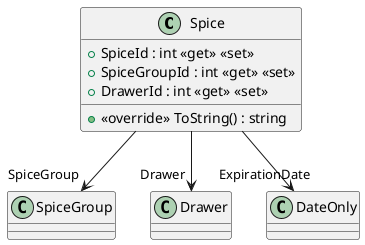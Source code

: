@startuml
class Spice {
    + SpiceId : int <<get>> <<set>>
    + SpiceGroupId : int <<get>> <<set>>
    + DrawerId : int <<get>> <<set>>
    + <<override>> ToString() : string
}
Spice --> "SpiceGroup" SpiceGroup
Spice --> "Drawer" Drawer
Spice --> "ExpirationDate" DateOnly
@enduml
